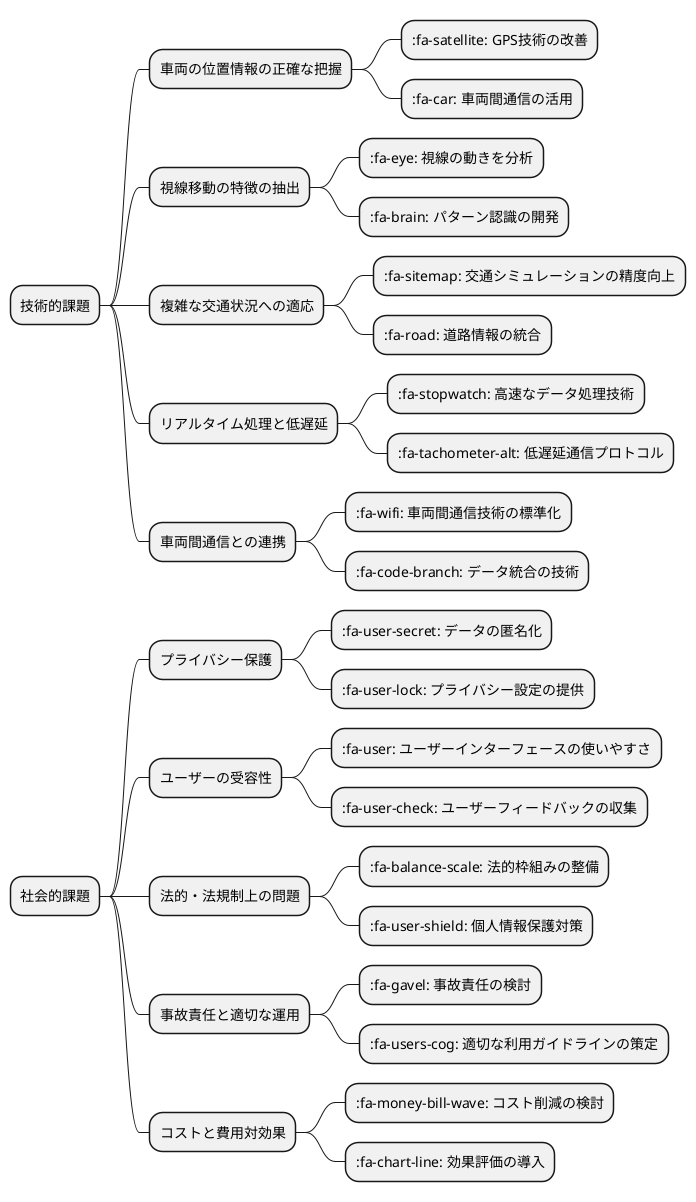@startmindmap

!define ICONURL https://www.planttext.com/icons
skinparam iconSize 80

* 技術的課題
** 車両の位置情報の正確な把握
*** :fa-satellite: GPS技術の改善
*** :fa-car: 車両間通信の活用

** 視線移動の特徴の抽出
*** :fa-eye: 視線の動きを分析
*** :fa-brain: パターン認識の開発

** 複雑な交通状況への適応
*** :fa-sitemap: 交通シミュレーションの精度向上
*** :fa-road: 道路情報の統合

** リアルタイム処理と低遅延
*** :fa-stopwatch: 高速なデータ処理技術
*** :fa-tachometer-alt: 低遅延通信プロトコル

** 車両間通信との連携
*** :fa-wifi: 車両間通信技術の標準化
*** :fa-code-branch: データ統合の技術

* 社会的課題
** プライバシー保護
*** :fa-user-secret: データの匿名化
*** :fa-user-lock: プライバシー設定の提供

** ユーザーの受容性
*** :fa-user: ユーザーインターフェースの使いやすさ
*** :fa-user-check: ユーザーフィードバックの収集

** 法的・法規制上の問題
*** :fa-balance-scale: 法的枠組みの整備
*** :fa-user-shield: 個人情報保護対策

** 事故責任と適切な運用
*** :fa-gavel: 事故責任の検討
*** :fa-users-cog: 適切な利用ガイドラインの策定

** コストと費用対効果
*** :fa-money-bill-wave: コスト削減の検討
*** :fa-chart-line: 効果評価の導入

@endmindmap
